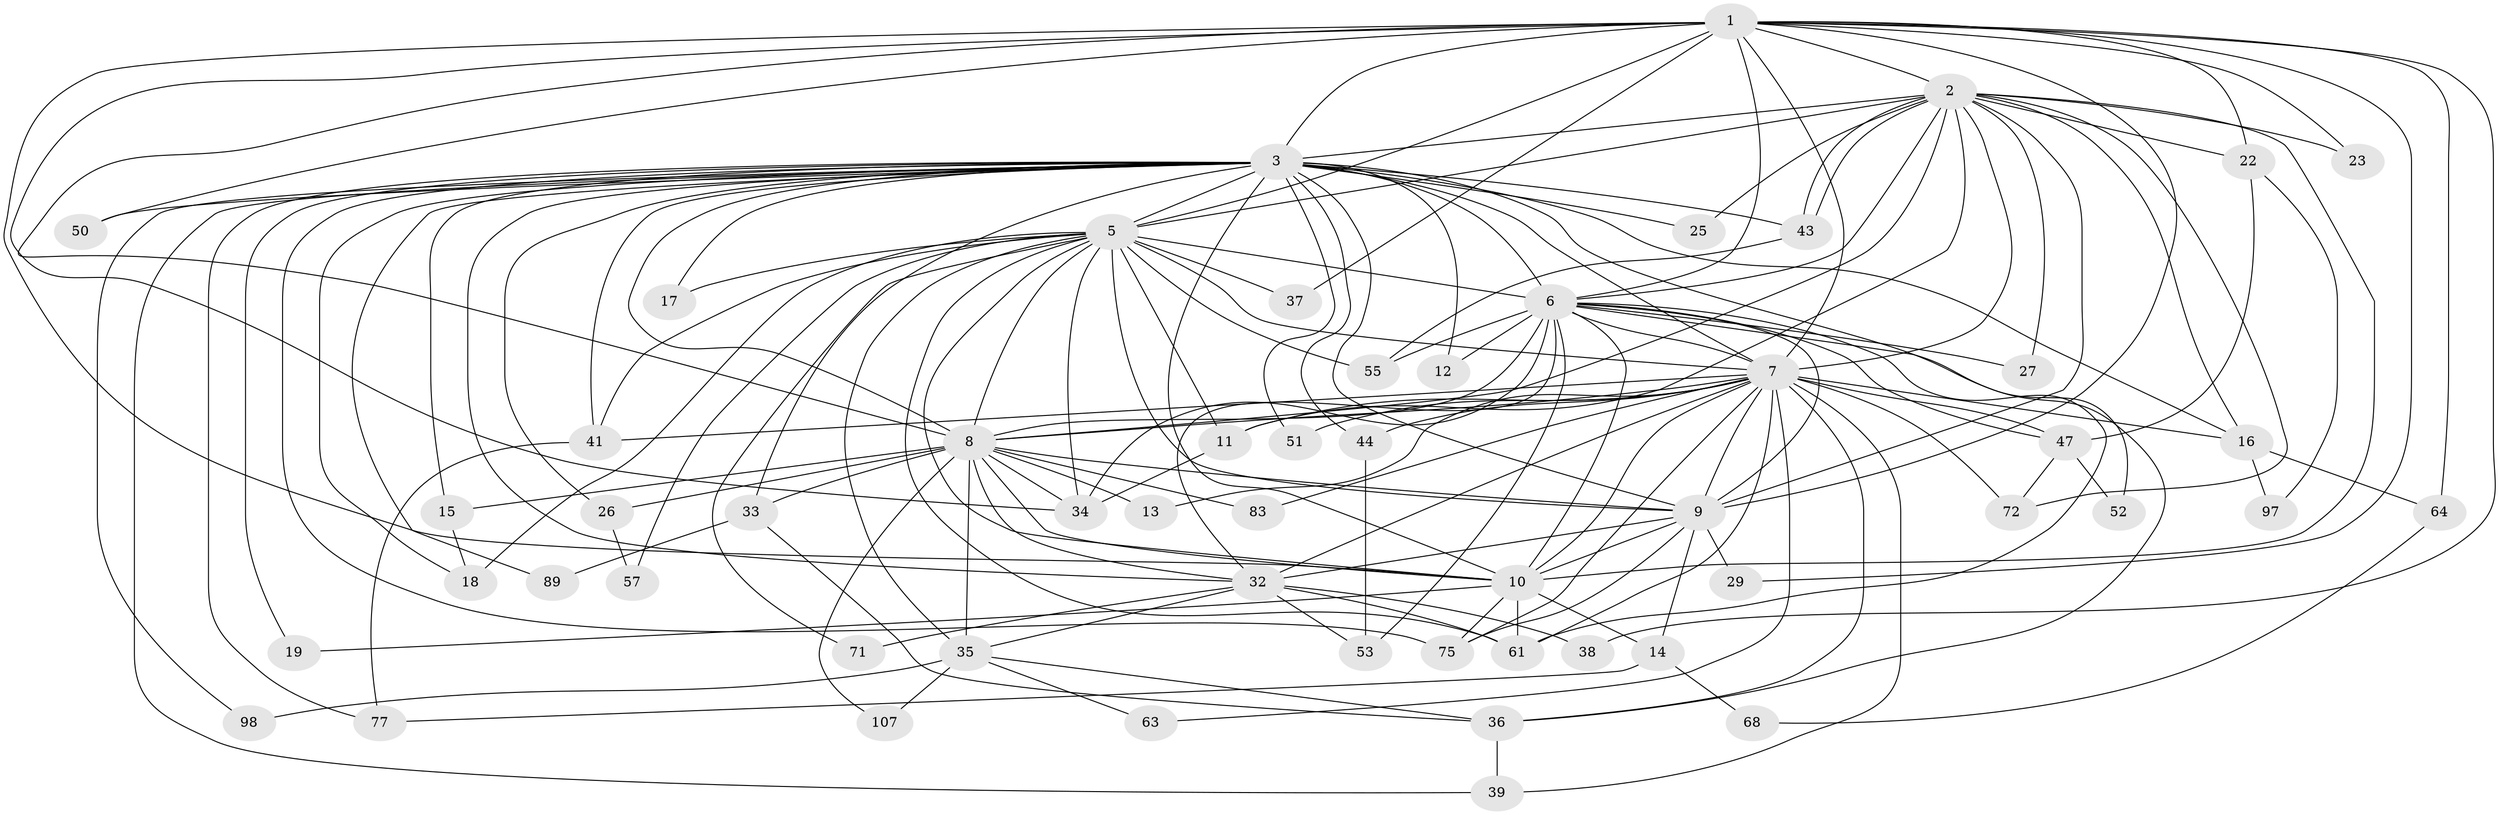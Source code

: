 // original degree distribution, {19: 0.00909090909090909, 25: 0.00909090909090909, 20: 0.00909090909090909, 29: 0.00909090909090909, 23: 0.00909090909090909, 18: 0.00909090909090909, 30: 0.00909090909090909, 24: 0.00909090909090909, 16: 0.00909090909090909, 13: 0.00909090909090909, 4: 0.07272727272727272, 2: 0.5727272727272728, 3: 0.18181818181818182, 6: 0.00909090909090909, 5: 0.03636363636363636, 7: 0.02727272727272727, 8: 0.00909090909090909}
// Generated by graph-tools (version 1.1) at 2025/14/03/09/25 04:14:06]
// undirected, 55 vertices, 153 edges
graph export_dot {
graph [start="1"]
  node [color=gray90,style=filled];
  1 [super="+62"];
  2 [super="+74+30+59+65+49+90"];
  3 [super="+4+24+91+79+84+105"];
  5 [super="+42"];
  6 [super="+56+45+81+80"];
  7 [super="+31+48+20+93"];
  8 [super="+70+67"];
  9 [super="+60"];
  10;
  11;
  12;
  13;
  14;
  15;
  16;
  17;
  18 [super="+21"];
  19;
  22;
  23;
  25;
  26;
  27;
  29;
  32 [super="+40+58"];
  33;
  34 [super="+96+46"];
  35;
  36 [super="+88+86"];
  37;
  38;
  39 [super="+103"];
  41 [super="+109+94"];
  43;
  44;
  47 [super="+54"];
  50;
  51;
  52;
  53 [super="+66"];
  55;
  57;
  61 [super="+69"];
  63;
  64;
  68;
  71;
  72 [super="+85"];
  75 [super="+104+76"];
  77 [super="+95"];
  83;
  89;
  97;
  98;
  107;
  1 -- 2;
  1 -- 3 [weight=2];
  1 -- 5;
  1 -- 6 [weight=2];
  1 -- 7 [weight=2];
  1 -- 8;
  1 -- 9;
  1 -- 10;
  1 -- 22;
  1 -- 23;
  1 -- 29;
  1 -- 34;
  1 -- 37;
  1 -- 38;
  1 -- 50;
  1 -- 64;
  2 -- 3 [weight=4];
  2 -- 5;
  2 -- 6 [weight=2];
  2 -- 7 [weight=2];
  2 -- 8;
  2 -- 9;
  2 -- 10;
  2 -- 16;
  2 -- 22 [weight=2];
  2 -- 23;
  2 -- 25;
  2 -- 27;
  2 -- 43;
  2 -- 43;
  2 -- 72;
  2 -- 11;
  3 -- 5 [weight=2];
  3 -- 6 [weight=3];
  3 -- 7 [weight=4];
  3 -- 8 [weight=5];
  3 -- 9 [weight=2];
  3 -- 10 [weight=2];
  3 -- 17;
  3 -- 19;
  3 -- 44;
  3 -- 52;
  3 -- 75;
  3 -- 12;
  3 -- 77;
  3 -- 15;
  3 -- 25;
  3 -- 26;
  3 -- 89;
  3 -- 32;
  3 -- 33;
  3 -- 98;
  3 -- 39;
  3 -- 50;
  3 -- 51;
  3 -- 16;
  3 -- 41;
  3 -- 18;
  3 -- 43 [weight=2];
  5 -- 6 [weight=3];
  5 -- 7 [weight=2];
  5 -- 8;
  5 -- 9 [weight=2];
  5 -- 10;
  5 -- 11;
  5 -- 17;
  5 -- 18;
  5 -- 35;
  5 -- 37;
  5 -- 41;
  5 -- 55;
  5 -- 71;
  5 -- 34;
  5 -- 61;
  5 -- 57;
  6 -- 7 [weight=2];
  6 -- 8 [weight=2];
  6 -- 9;
  6 -- 10;
  6 -- 12;
  6 -- 27;
  6 -- 36;
  6 -- 47;
  6 -- 61;
  6 -- 55;
  6 -- 53;
  6 -- 34;
  6 -- 32;
  7 -- 8 [weight=3];
  7 -- 9 [weight=3];
  7 -- 10;
  7 -- 11;
  7 -- 13;
  7 -- 16 [weight=2];
  7 -- 44;
  7 -- 47;
  7 -- 51;
  7 -- 63;
  7 -- 83;
  7 -- 41;
  7 -- 75;
  7 -- 36;
  7 -- 61;
  7 -- 39;
  7 -- 32;
  7 -- 72;
  8 -- 9;
  8 -- 10;
  8 -- 13;
  8 -- 15;
  8 -- 26;
  8 -- 32;
  8 -- 33;
  8 -- 35;
  8 -- 83;
  8 -- 107;
  8 -- 34;
  9 -- 10;
  9 -- 14;
  9 -- 29;
  9 -- 75;
  9 -- 32;
  10 -- 14;
  10 -- 19;
  10 -- 61;
  10 -- 75;
  11 -- 34;
  14 -- 68;
  14 -- 77;
  15 -- 18;
  16 -- 64;
  16 -- 97;
  22 -- 97;
  22 -- 47;
  26 -- 57;
  32 -- 38;
  32 -- 71;
  32 -- 53;
  32 -- 35;
  32 -- 61;
  33 -- 89;
  33 -- 36;
  35 -- 36;
  35 -- 63;
  35 -- 98;
  35 -- 107;
  36 -- 39;
  41 -- 77;
  43 -- 55;
  44 -- 53;
  47 -- 52;
  47 -- 72;
  64 -- 68;
}
